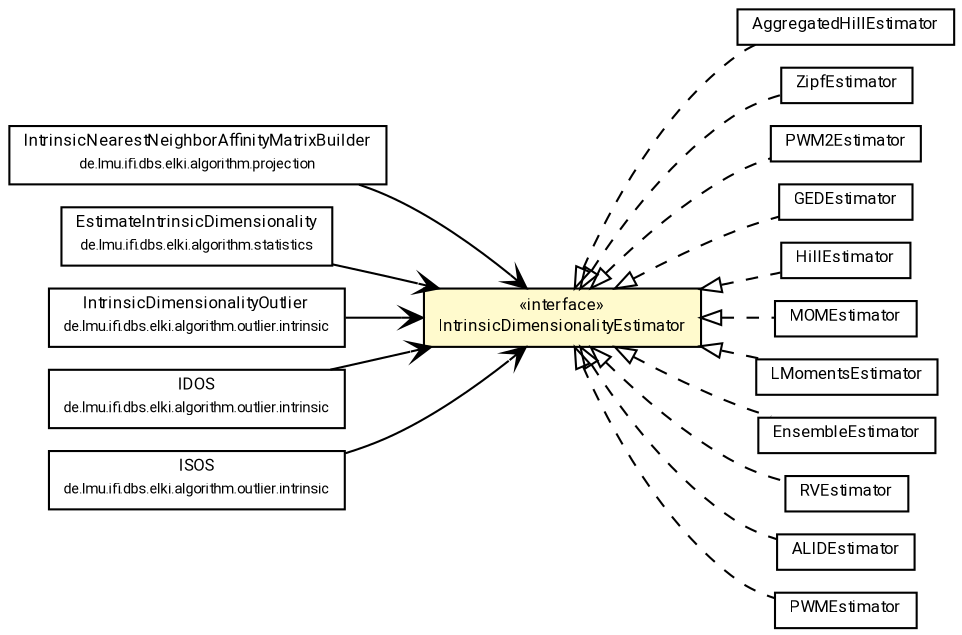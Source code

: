 #!/usr/local/bin/dot
#
# Class diagram 
# Generated by UMLGraph version R5_7_2-60-g0e99a6 (http://www.spinellis.gr/umlgraph/)
#

digraph G {
	graph [fontnames="svg"]
	edge [fontname="Roboto",fontsize=7,labelfontname="Roboto",labelfontsize=7,color="black"];
	node [fontname="Roboto",fontcolor="black",fontsize=8,shape=plaintext,margin=0,width=0,height=0];
	nodesep=0.15;
	ranksep=0.25;
	rankdir=LR;
	// de.lmu.ifi.dbs.elki.algorithm.projection.IntrinsicNearestNeighborAffinityMatrixBuilder<O>
	c5476370 [label=<<table title="de.lmu.ifi.dbs.elki.algorithm.projection.IntrinsicNearestNeighborAffinityMatrixBuilder" border="0" cellborder="1" cellspacing="0" cellpadding="2" href="../../../algorithm/projection/IntrinsicNearestNeighborAffinityMatrixBuilder.html" target="_parent">
		<tr><td><table border="0" cellspacing="0" cellpadding="1">
		<tr><td align="center" balign="center"> <font face="Roboto">IntrinsicNearestNeighborAffinityMatrixBuilder</font> </td></tr>
		<tr><td align="center" balign="center"> <font face="Roboto" point-size="7.0">de.lmu.ifi.dbs.elki.algorithm.projection</font> </td></tr>
		</table></td></tr>
		</table>>, URL="../../../algorithm/projection/IntrinsicNearestNeighborAffinityMatrixBuilder.html"];
	// de.lmu.ifi.dbs.elki.algorithm.statistics.EstimateIntrinsicDimensionality<O>
	c5476413 [label=<<table title="de.lmu.ifi.dbs.elki.algorithm.statistics.EstimateIntrinsicDimensionality" border="0" cellborder="1" cellspacing="0" cellpadding="2" href="../../../algorithm/statistics/EstimateIntrinsicDimensionality.html" target="_parent">
		<tr><td><table border="0" cellspacing="0" cellpadding="1">
		<tr><td align="center" balign="center"> <font face="Roboto">EstimateIntrinsicDimensionality</font> </td></tr>
		<tr><td align="center" balign="center"> <font face="Roboto" point-size="7.0">de.lmu.ifi.dbs.elki.algorithm.statistics</font> </td></tr>
		</table></td></tr>
		</table>>, URL="../../../algorithm/statistics/EstimateIntrinsicDimensionality.html"];
	// de.lmu.ifi.dbs.elki.math.statistics.intrinsicdimensionality.AggregatedHillEstimator
	c5477851 [label=<<table title="de.lmu.ifi.dbs.elki.math.statistics.intrinsicdimensionality.AggregatedHillEstimator" border="0" cellborder="1" cellspacing="0" cellpadding="2" href="AggregatedHillEstimator.html" target="_parent">
		<tr><td><table border="0" cellspacing="0" cellpadding="1">
		<tr><td align="center" balign="center"> <font face="Roboto">AggregatedHillEstimator</font> </td></tr>
		</table></td></tr>
		</table>>, URL="AggregatedHillEstimator.html"];
	// de.lmu.ifi.dbs.elki.math.statistics.intrinsicdimensionality.IntrinsicDimensionalityEstimator
	c5477853 [label=<<table title="de.lmu.ifi.dbs.elki.math.statistics.intrinsicdimensionality.IntrinsicDimensionalityEstimator" border="0" cellborder="1" cellspacing="0" cellpadding="2" bgcolor="lemonChiffon" href="IntrinsicDimensionalityEstimator.html" target="_parent">
		<tr><td><table border="0" cellspacing="0" cellpadding="1">
		<tr><td align="center" balign="center"> &#171;interface&#187; </td></tr>
		<tr><td align="center" balign="center"> <font face="Roboto">IntrinsicDimensionalityEstimator</font> </td></tr>
		</table></td></tr>
		</table>>, URL="IntrinsicDimensionalityEstimator.html"];
	// de.lmu.ifi.dbs.elki.math.statistics.intrinsicdimensionality.ZipfEstimator
	c5477854 [label=<<table title="de.lmu.ifi.dbs.elki.math.statistics.intrinsicdimensionality.ZipfEstimator" border="0" cellborder="1" cellspacing="0" cellpadding="2" href="ZipfEstimator.html" target="_parent">
		<tr><td><table border="0" cellspacing="0" cellpadding="1">
		<tr><td align="center" balign="center"> <font face="Roboto">ZipfEstimator</font> </td></tr>
		</table></td></tr>
		</table>>, URL="ZipfEstimator.html"];
	// de.lmu.ifi.dbs.elki.math.statistics.intrinsicdimensionality.PWM2Estimator
	c5477856 [label=<<table title="de.lmu.ifi.dbs.elki.math.statistics.intrinsicdimensionality.PWM2Estimator" border="0" cellborder="1" cellspacing="0" cellpadding="2" href="PWM2Estimator.html" target="_parent">
		<tr><td><table border="0" cellspacing="0" cellpadding="1">
		<tr><td align="center" balign="center"> <font face="Roboto">PWM2Estimator</font> </td></tr>
		</table></td></tr>
		</table>>, URL="PWM2Estimator.html"];
	// de.lmu.ifi.dbs.elki.math.statistics.intrinsicdimensionality.GEDEstimator
	c5477858 [label=<<table title="de.lmu.ifi.dbs.elki.math.statistics.intrinsicdimensionality.GEDEstimator" border="0" cellborder="1" cellspacing="0" cellpadding="2" href="GEDEstimator.html" target="_parent">
		<tr><td><table border="0" cellspacing="0" cellpadding="1">
		<tr><td align="center" balign="center"> <font face="Roboto">GEDEstimator</font> </td></tr>
		</table></td></tr>
		</table>>, URL="GEDEstimator.html"];
	// de.lmu.ifi.dbs.elki.math.statistics.intrinsicdimensionality.HillEstimator
	c5477860 [label=<<table title="de.lmu.ifi.dbs.elki.math.statistics.intrinsicdimensionality.HillEstimator" border="0" cellborder="1" cellspacing="0" cellpadding="2" href="HillEstimator.html" target="_parent">
		<tr><td><table border="0" cellspacing="0" cellpadding="1">
		<tr><td align="center" balign="center"> <font face="Roboto">HillEstimator</font> </td></tr>
		</table></td></tr>
		</table>>, URL="HillEstimator.html"];
	// de.lmu.ifi.dbs.elki.math.statistics.intrinsicdimensionality.MOMEstimator
	c5477862 [label=<<table title="de.lmu.ifi.dbs.elki.math.statistics.intrinsicdimensionality.MOMEstimator" border="0" cellborder="1" cellspacing="0" cellpadding="2" href="MOMEstimator.html" target="_parent">
		<tr><td><table border="0" cellspacing="0" cellpadding="1">
		<tr><td align="center" balign="center"> <font face="Roboto">MOMEstimator</font> </td></tr>
		</table></td></tr>
		</table>>, URL="MOMEstimator.html"];
	// de.lmu.ifi.dbs.elki.math.statistics.intrinsicdimensionality.LMomentsEstimator
	c5477864 [label=<<table title="de.lmu.ifi.dbs.elki.math.statistics.intrinsicdimensionality.LMomentsEstimator" border="0" cellborder="1" cellspacing="0" cellpadding="2" href="LMomentsEstimator.html" target="_parent">
		<tr><td><table border="0" cellspacing="0" cellpadding="1">
		<tr><td align="center" balign="center"> <font face="Roboto">LMomentsEstimator</font> </td></tr>
		</table></td></tr>
		</table>>, URL="LMomentsEstimator.html"];
	// de.lmu.ifi.dbs.elki.math.statistics.intrinsicdimensionality.EnsembleEstimator
	c5477867 [label=<<table title="de.lmu.ifi.dbs.elki.math.statistics.intrinsicdimensionality.EnsembleEstimator" border="0" cellborder="1" cellspacing="0" cellpadding="2" href="EnsembleEstimator.html" target="_parent">
		<tr><td><table border="0" cellspacing="0" cellpadding="1">
		<tr><td align="center" balign="center"> <font face="Roboto">EnsembleEstimator</font> </td></tr>
		</table></td></tr>
		</table>>, URL="EnsembleEstimator.html"];
	// de.lmu.ifi.dbs.elki.math.statistics.intrinsicdimensionality.RVEstimator
	c5477868 [label=<<table title="de.lmu.ifi.dbs.elki.math.statistics.intrinsicdimensionality.RVEstimator" border="0" cellborder="1" cellspacing="0" cellpadding="2" href="RVEstimator.html" target="_parent">
		<tr><td><table border="0" cellspacing="0" cellpadding="1">
		<tr><td align="center" balign="center"> <font face="Roboto">RVEstimator</font> </td></tr>
		</table></td></tr>
		</table>>, URL="RVEstimator.html"];
	// de.lmu.ifi.dbs.elki.math.statistics.intrinsicdimensionality.ALIDEstimator
	c5477870 [label=<<table title="de.lmu.ifi.dbs.elki.math.statistics.intrinsicdimensionality.ALIDEstimator" border="0" cellborder="1" cellspacing="0" cellpadding="2" href="ALIDEstimator.html" target="_parent">
		<tr><td><table border="0" cellspacing="0" cellpadding="1">
		<tr><td align="center" balign="center"> <font face="Roboto">ALIDEstimator</font> </td></tr>
		</table></td></tr>
		</table>>, URL="ALIDEstimator.html"];
	// de.lmu.ifi.dbs.elki.math.statistics.intrinsicdimensionality.PWMEstimator
	c5477872 [label=<<table title="de.lmu.ifi.dbs.elki.math.statistics.intrinsicdimensionality.PWMEstimator" border="0" cellborder="1" cellspacing="0" cellpadding="2" href="PWMEstimator.html" target="_parent">
		<tr><td><table border="0" cellspacing="0" cellpadding="1">
		<tr><td align="center" balign="center"> <font face="Roboto">PWMEstimator</font> </td></tr>
		</table></td></tr>
		</table>>, URL="PWMEstimator.html"];
	// de.lmu.ifi.dbs.elki.algorithm.outlier.intrinsic.IntrinsicDimensionalityOutlier<O>
	c5479231 [label=<<table title="de.lmu.ifi.dbs.elki.algorithm.outlier.intrinsic.IntrinsicDimensionalityOutlier" border="0" cellborder="1" cellspacing="0" cellpadding="2" href="../../../algorithm/outlier/intrinsic/IntrinsicDimensionalityOutlier.html" target="_parent">
		<tr><td><table border="0" cellspacing="0" cellpadding="1">
		<tr><td align="center" balign="center"> <font face="Roboto">IntrinsicDimensionalityOutlier</font> </td></tr>
		<tr><td align="center" balign="center"> <font face="Roboto" point-size="7.0">de.lmu.ifi.dbs.elki.algorithm.outlier.intrinsic</font> </td></tr>
		</table></td></tr>
		</table>>, URL="../../../algorithm/outlier/intrinsic/IntrinsicDimensionalityOutlier.html"];
	// de.lmu.ifi.dbs.elki.algorithm.outlier.intrinsic.IDOS<O>
	c5479233 [label=<<table title="de.lmu.ifi.dbs.elki.algorithm.outlier.intrinsic.IDOS" border="0" cellborder="1" cellspacing="0" cellpadding="2" href="../../../algorithm/outlier/intrinsic/IDOS.html" target="_parent">
		<tr><td><table border="0" cellspacing="0" cellpadding="1">
		<tr><td align="center" balign="center"> <font face="Roboto">IDOS</font> </td></tr>
		<tr><td align="center" balign="center"> <font face="Roboto" point-size="7.0">de.lmu.ifi.dbs.elki.algorithm.outlier.intrinsic</font> </td></tr>
		</table></td></tr>
		</table>>, URL="../../../algorithm/outlier/intrinsic/IDOS.html"];
	// de.lmu.ifi.dbs.elki.algorithm.outlier.intrinsic.ISOS<O>
	c5479235 [label=<<table title="de.lmu.ifi.dbs.elki.algorithm.outlier.intrinsic.ISOS" border="0" cellborder="1" cellspacing="0" cellpadding="2" href="../../../algorithm/outlier/intrinsic/ISOS.html" target="_parent">
		<tr><td><table border="0" cellspacing="0" cellpadding="1">
		<tr><td align="center" balign="center"> <font face="Roboto">ISOS</font> </td></tr>
		<tr><td align="center" balign="center"> <font face="Roboto" point-size="7.0">de.lmu.ifi.dbs.elki.algorithm.outlier.intrinsic</font> </td></tr>
		</table></td></tr>
		</table>>, URL="../../../algorithm/outlier/intrinsic/ISOS.html"];
	// de.lmu.ifi.dbs.elki.math.statistics.intrinsicdimensionality.AggregatedHillEstimator implements de.lmu.ifi.dbs.elki.math.statistics.intrinsicdimensionality.IntrinsicDimensionalityEstimator
	c5477853 -> c5477851 [arrowtail=empty,style=dashed,dir=back,weight=9];
	// de.lmu.ifi.dbs.elki.math.statistics.intrinsicdimensionality.ZipfEstimator implements de.lmu.ifi.dbs.elki.math.statistics.intrinsicdimensionality.IntrinsicDimensionalityEstimator
	c5477853 -> c5477854 [arrowtail=empty,style=dashed,dir=back,weight=9];
	// de.lmu.ifi.dbs.elki.math.statistics.intrinsicdimensionality.PWM2Estimator implements de.lmu.ifi.dbs.elki.math.statistics.intrinsicdimensionality.IntrinsicDimensionalityEstimator
	c5477853 -> c5477856 [arrowtail=empty,style=dashed,dir=back,weight=9];
	// de.lmu.ifi.dbs.elki.math.statistics.intrinsicdimensionality.GEDEstimator implements de.lmu.ifi.dbs.elki.math.statistics.intrinsicdimensionality.IntrinsicDimensionalityEstimator
	c5477853 -> c5477858 [arrowtail=empty,style=dashed,dir=back,weight=9];
	// de.lmu.ifi.dbs.elki.math.statistics.intrinsicdimensionality.HillEstimator implements de.lmu.ifi.dbs.elki.math.statistics.intrinsicdimensionality.IntrinsicDimensionalityEstimator
	c5477853 -> c5477860 [arrowtail=empty,style=dashed,dir=back,weight=9];
	// de.lmu.ifi.dbs.elki.math.statistics.intrinsicdimensionality.MOMEstimator implements de.lmu.ifi.dbs.elki.math.statistics.intrinsicdimensionality.IntrinsicDimensionalityEstimator
	c5477853 -> c5477862 [arrowtail=empty,style=dashed,dir=back,weight=9];
	// de.lmu.ifi.dbs.elki.math.statistics.intrinsicdimensionality.LMomentsEstimator implements de.lmu.ifi.dbs.elki.math.statistics.intrinsicdimensionality.IntrinsicDimensionalityEstimator
	c5477853 -> c5477864 [arrowtail=empty,style=dashed,dir=back,weight=9];
	// de.lmu.ifi.dbs.elki.math.statistics.intrinsicdimensionality.EnsembleEstimator implements de.lmu.ifi.dbs.elki.math.statistics.intrinsicdimensionality.IntrinsicDimensionalityEstimator
	c5477853 -> c5477867 [arrowtail=empty,style=dashed,dir=back,weight=9];
	// de.lmu.ifi.dbs.elki.math.statistics.intrinsicdimensionality.RVEstimator implements de.lmu.ifi.dbs.elki.math.statistics.intrinsicdimensionality.IntrinsicDimensionalityEstimator
	c5477853 -> c5477868 [arrowtail=empty,style=dashed,dir=back,weight=9];
	// de.lmu.ifi.dbs.elki.math.statistics.intrinsicdimensionality.ALIDEstimator implements de.lmu.ifi.dbs.elki.math.statistics.intrinsicdimensionality.IntrinsicDimensionalityEstimator
	c5477853 -> c5477870 [arrowtail=empty,style=dashed,dir=back,weight=9];
	// de.lmu.ifi.dbs.elki.math.statistics.intrinsicdimensionality.PWMEstimator implements de.lmu.ifi.dbs.elki.math.statistics.intrinsicdimensionality.IntrinsicDimensionalityEstimator
	c5477853 -> c5477872 [arrowtail=empty,style=dashed,dir=back,weight=9];
	// de.lmu.ifi.dbs.elki.algorithm.projection.IntrinsicNearestNeighborAffinityMatrixBuilder<O> navassoc de.lmu.ifi.dbs.elki.math.statistics.intrinsicdimensionality.IntrinsicDimensionalityEstimator
	c5476370 -> c5477853 [arrowhead=open,weight=1];
	// de.lmu.ifi.dbs.elki.algorithm.statistics.EstimateIntrinsicDimensionality<O> navassoc de.lmu.ifi.dbs.elki.math.statistics.intrinsicdimensionality.IntrinsicDimensionalityEstimator
	c5476413 -> c5477853 [arrowhead=open,weight=1];
	// de.lmu.ifi.dbs.elki.algorithm.outlier.intrinsic.IntrinsicDimensionalityOutlier<O> navassoc de.lmu.ifi.dbs.elki.math.statistics.intrinsicdimensionality.IntrinsicDimensionalityEstimator
	c5479231 -> c5477853 [arrowhead=open,weight=1];
	// de.lmu.ifi.dbs.elki.algorithm.outlier.intrinsic.IDOS<O> navassoc de.lmu.ifi.dbs.elki.math.statistics.intrinsicdimensionality.IntrinsicDimensionalityEstimator
	c5479233 -> c5477853 [arrowhead=open,weight=1];
	// de.lmu.ifi.dbs.elki.algorithm.outlier.intrinsic.ISOS<O> navassoc de.lmu.ifi.dbs.elki.math.statistics.intrinsicdimensionality.IntrinsicDimensionalityEstimator
	c5479235 -> c5477853 [arrowhead=open,weight=1];
}

